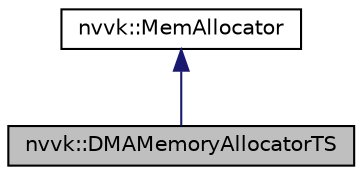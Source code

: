 digraph "nvvk::DMAMemoryAllocatorTS"
{
 // LATEX_PDF_SIZE
  edge [fontname="Helvetica",fontsize="10",labelfontname="Helvetica",labelfontsize="10"];
  node [fontname="Helvetica",fontsize="10",shape=record];
  Node1 [label="nvvk::DMAMemoryAllocatorTS",height=0.2,width=0.4,color="black", fillcolor="grey75", style="filled", fontcolor="black",tooltip=" "];
  Node2 -> Node1 [dir="back",color="midnightblue",fontsize="10",style="solid",fontname="Helvetica"];
  Node2 [label="nvvk::MemAllocator",height=0.2,width=0.4,color="black", fillcolor="white", style="filled",URL="$classnvvk_1_1_mem_allocator.html",tooltip=" "];
}
